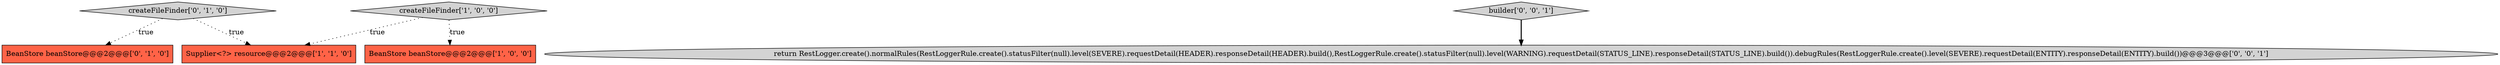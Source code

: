 digraph {
4 [style = filled, label = "createFileFinder['0', '1', '0']", fillcolor = lightgray, shape = diamond image = "AAA0AAABBB2BBB"];
5 [style = filled, label = "return RestLogger.create().normalRules(RestLoggerRule.create().statusFilter(null).level(SEVERE).requestDetail(HEADER).responseDetail(HEADER).build(),RestLoggerRule.create().statusFilter(null).level(WARNING).requestDetail(STATUS_LINE).responseDetail(STATUS_LINE).build()).debugRules(RestLoggerRule.create().level(SEVERE).requestDetail(ENTITY).responseDetail(ENTITY).build())@@@3@@@['0', '0', '1']", fillcolor = lightgray, shape = ellipse image = "AAA0AAABBB3BBB"];
1 [style = filled, label = "BeanStore beanStore@@@2@@@['1', '0', '0']", fillcolor = tomato, shape = box image = "AAA0AAABBB1BBB"];
0 [style = filled, label = "createFileFinder['1', '0', '0']", fillcolor = lightgray, shape = diamond image = "AAA0AAABBB1BBB"];
6 [style = filled, label = "builder['0', '0', '1']", fillcolor = lightgray, shape = diamond image = "AAA0AAABBB3BBB"];
2 [style = filled, label = "Supplier<?> resource@@@2@@@['1', '1', '0']", fillcolor = tomato, shape = box image = "AAA0AAABBB1BBB"];
3 [style = filled, label = "BeanStore beanStore@@@2@@@['0', '1', '0']", fillcolor = tomato, shape = box image = "AAA0AAABBB2BBB"];
0->2 [style = dotted, label="true"];
0->1 [style = dotted, label="true"];
4->3 [style = dotted, label="true"];
6->5 [style = bold, label=""];
4->2 [style = dotted, label="true"];
}
